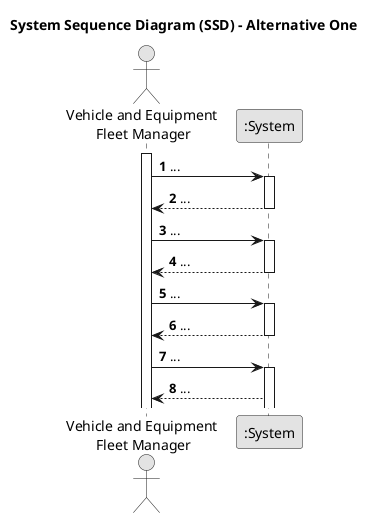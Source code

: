 @startuml
skinparam monochrome true
skinparam packageStyle rectangle
skinparam shadowing false

title System Sequence Diagram (SSD) - Alternative One

autonumber

actor "Vehicle and Equipment \nFleet Manager" as Employee
participant ":System" as System

activate Employee

    Employee -> System : ...
    activate System

        System --> Employee : ...
    deactivate System

    Employee -> System : ...
    activate System

        System --> Employee : ...
    deactivate System

    Employee -> System : ...
    activate System

        System --> Employee : ...
    deactivate System

    Employee -> System : ...
    activate System

        System --> Employee : ...

@enduml